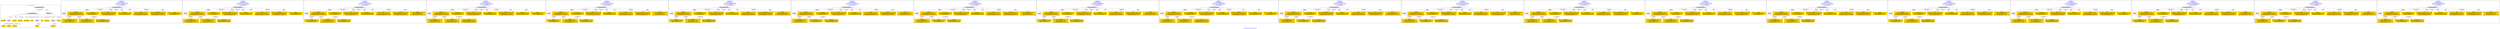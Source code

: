 digraph n0 {
fontcolor="blue"
remincross="true"
label="s25-s-oakland-museum-paintings.json"
subgraph cluster_0 {
label="1-correct model"
n2[style="filled",color="white",fillcolor="lightgray",label="CulturalHeritageObject1"];
n3[shape="plaintext",style="filled",fillcolor="gold",label="Date_made"];
n4[style="filled",color="white",fillcolor="lightgray",label="Person1"];
n5[shape="plaintext",style="filled",fillcolor="gold",label="Inscription"];
n6[shape="plaintext",style="filled",fillcolor="gold",label="Dimensions"];
n7[shape="plaintext",style="filled",fillcolor="gold",label="Subtype_of_Art"];
n8[shape="plaintext",style="filled",fillcolor="gold",label="Credit"];
n9[style="filled",color="white",fillcolor="lightgray",label="Concept1"];
n10[shape="plaintext",style="filled",fillcolor="gold",label="Title"];
n11[shape="plaintext",style="filled",fillcolor="gold",label="Accession_id"];
n12[style="filled",color="white",fillcolor="lightgray",label="Concept2"];
n13[shape="plaintext",style="filled",fillcolor="gold",label="birthDate"];
n14[shape="plaintext",style="filled",fillcolor="gold",label="deathDate"];
n15[shape="plaintext",style="filled",fillcolor="gold",label="ArtistName"];
n16[style="filled",color="white",fillcolor="lightgray",label="EuropeanaAggregation1"];
n17[style="filled",color="white",fillcolor="lightgray",label="WebResource1"];
n18[shape="plaintext",style="filled",fillcolor="gold",label="Pic_URL"];
n19[shape="plaintext",style="filled",fillcolor="gold",label="Keywords"];
n20[shape="plaintext",style="filled",fillcolor="gold",label="Type_of_Art"];
}
subgraph cluster_1 {
label="candidate 0\nlink coherence:1.0\nnode coherence:1.0\nconfidence:0.5957752669832997\nmapping score:0.6652584223277666\ncost:10.99999\n-precision:0.55-recall:0.33"
n22[style="filled",color="white",fillcolor="lightgray",label="CulturalHeritageObject1"];
n23[style="filled",color="white",fillcolor="lightgray",label="Person1"];
n24[shape="plaintext",style="filled",fillcolor="gold",label="ArtistName\n[Person,nameOfThePerson,0.887]\n[CulturalHeritageObject,provenance,0.058]\n[CulturalHeritageObject,title,0.054]\n[CulturalHeritageObject,accessionNumber,0.0]"];
n25[shape="plaintext",style="filled",fillcolor="gold",label="Subtype_of_Art\n[CulturalHeritageObject,medium,1.0]\n[Person,nameOfThePerson,0.0]\n[Concept,prefLabel,0.0]"];
n26[shape="plaintext",style="filled",fillcolor="gold",label="Credit\n[CulturalHeritageObject,provenance,0.921]\n[CulturalHeritageObject,rightsHolder,0.055]\n[CulturalHeritageObject,title,0.017]\n[Person,nameOfThePerson,0.007]"];
n27[shape="plaintext",style="filled",fillcolor="gold",label="Dimensions\n[CulturalHeritageObject,extent,0.845]\n[Person,nameOfThePerson,0.155]\n[CulturalHeritageObject,title,0.0]"];
n28[shape="plaintext",style="filled",fillcolor="gold",label="Date_made\n[CulturalHeritageObject,created,0.399]\n[Person,dateOfDeath,0.302]\n[Person,dateOfBirth,0.255]\n[CulturalHeritageObject,provenance,0.044]"];
n29[shape="plaintext",style="filled",fillcolor="gold",label="deathDate\n[Person,dateOfDeath,0.485]\n[CulturalHeritageObject,created,0.349]\n[Person,dateOfBirth,0.164]\n[CulturalHeritageObject,provenance,0.002]"];
n30[shape="plaintext",style="filled",fillcolor="gold",label="Title\n[CulturalHeritageObject,title,0.964]\n[Person,nameOfThePerson,0.018]\n[CulturalHeritageObject,provenance,0.013]\n[CulturalHeritageObject,extent,0.005]"];
n31[shape="plaintext",style="filled",fillcolor="gold",label="Inscription\n[CulturalHeritageObject,provenance,0.578]\n[CulturalHeritageObject,rightsHolder,0.247]\n[CulturalHeritageObject,title,0.105]\n[CulturalHeritageObject,created,0.069]"];
n32[shape="plaintext",style="filled",fillcolor="gold",label="Accession_id\n[CulturalHeritageObject,extent,0.612]\n[Person,nameOfThePerson,0.328]\n[CulturalHeritageObject,title,0.061]"];
n33[shape="plaintext",style="filled",fillcolor="gold",label="birthDate\n[CulturalHeritageObject,created,0.912]\n[Person,dateOfBirth,0.059]\n[Person,dateOfDeath,0.029]"];
}
subgraph cluster_2 {
label="candidate 1\nlink coherence:1.0\nnode coherence:1.0\nconfidence:0.5683533726643581\nmapping score:0.6561177908881194\ncost:10.99999\n-precision:0.45-recall:0.28"
n35[style="filled",color="white",fillcolor="lightgray",label="CulturalHeritageObject1"];
n36[style="filled",color="white",fillcolor="lightgray",label="Person1"];
n37[shape="plaintext",style="filled",fillcolor="gold",label="ArtistName\n[Person,nameOfThePerson,0.887]\n[CulturalHeritageObject,provenance,0.058]\n[CulturalHeritageObject,title,0.054]\n[CulturalHeritageObject,accessionNumber,0.0]"];
n38[shape="plaintext",style="filled",fillcolor="gold",label="Subtype_of_Art\n[CulturalHeritageObject,medium,1.0]\n[Person,nameOfThePerson,0.0]\n[Concept,prefLabel,0.0]"];
n39[shape="plaintext",style="filled",fillcolor="gold",label="Credit\n[CulturalHeritageObject,provenance,0.921]\n[CulturalHeritageObject,rightsHolder,0.055]\n[CulturalHeritageObject,title,0.017]\n[Person,nameOfThePerson,0.007]"];
n40[shape="plaintext",style="filled",fillcolor="gold",label="Dimensions\n[CulturalHeritageObject,extent,0.845]\n[Person,nameOfThePerson,0.155]\n[CulturalHeritageObject,title,0.0]"];
n41[shape="plaintext",style="filled",fillcolor="gold",label="deathDate\n[Person,dateOfDeath,0.485]\n[CulturalHeritageObject,created,0.349]\n[Person,dateOfBirth,0.164]\n[CulturalHeritageObject,provenance,0.002]"];
n42[shape="plaintext",style="filled",fillcolor="gold",label="Date_made\n[CulturalHeritageObject,created,0.399]\n[Person,dateOfDeath,0.302]\n[Person,dateOfBirth,0.255]\n[CulturalHeritageObject,provenance,0.044]"];
n43[shape="plaintext",style="filled",fillcolor="gold",label="Title\n[CulturalHeritageObject,title,0.964]\n[Person,nameOfThePerson,0.018]\n[CulturalHeritageObject,provenance,0.013]\n[CulturalHeritageObject,extent,0.005]"];
n44[shape="plaintext",style="filled",fillcolor="gold",label="Inscription\n[CulturalHeritageObject,provenance,0.578]\n[CulturalHeritageObject,rightsHolder,0.247]\n[CulturalHeritageObject,title,0.105]\n[CulturalHeritageObject,created,0.069]"];
n45[shape="plaintext",style="filled",fillcolor="gold",label="Accession_id\n[CulturalHeritageObject,extent,0.612]\n[Person,nameOfThePerson,0.328]\n[CulturalHeritageObject,title,0.061]"];
n46[shape="plaintext",style="filled",fillcolor="gold",label="birthDate\n[CulturalHeritageObject,created,0.912]\n[Person,dateOfBirth,0.059]\n[Person,dateOfDeath,0.029]"];
}
subgraph cluster_3 {
label="candidate 10\nlink coherence:1.0\nnode coherence:1.0\nconfidence:0.4841540301480505\nmapping score:0.6280513433826834\ncost:10.99999\n-precision:0.64-recall:0.39"
n48[style="filled",color="white",fillcolor="lightgray",label="CulturalHeritageObject1"];
n49[style="filled",color="white",fillcolor="lightgray",label="Person1"];
n50[shape="plaintext",style="filled",fillcolor="gold",label="ArtistName\n[Person,nameOfThePerson,0.887]\n[CulturalHeritageObject,provenance,0.058]\n[CulturalHeritageObject,title,0.054]\n[CulturalHeritageObject,accessionNumber,0.0]"];
n51[shape="plaintext",style="filled",fillcolor="gold",label="Subtype_of_Art\n[CulturalHeritageObject,medium,1.0]\n[Person,nameOfThePerson,0.0]\n[Concept,prefLabel,0.0]"];
n52[shape="plaintext",style="filled",fillcolor="gold",label="Credit\n[CulturalHeritageObject,provenance,0.921]\n[CulturalHeritageObject,rightsHolder,0.055]\n[CulturalHeritageObject,title,0.017]\n[Person,nameOfThePerson,0.007]"];
n53[shape="plaintext",style="filled",fillcolor="gold",label="Accession_id\n[CulturalHeritageObject,extent,0.612]\n[Person,nameOfThePerson,0.328]\n[CulturalHeritageObject,title,0.061]"];
n54[shape="plaintext",style="filled",fillcolor="gold",label="birthDate\n[CulturalHeritageObject,created,0.912]\n[Person,dateOfBirth,0.059]\n[Person,dateOfDeath,0.029]"];
n55[shape="plaintext",style="filled",fillcolor="gold",label="deathDate\n[Person,dateOfDeath,0.485]\n[CulturalHeritageObject,created,0.349]\n[Person,dateOfBirth,0.164]\n[CulturalHeritageObject,provenance,0.002]"];
n56[shape="plaintext",style="filled",fillcolor="gold",label="Title\n[CulturalHeritageObject,title,0.964]\n[Person,nameOfThePerson,0.018]\n[CulturalHeritageObject,provenance,0.013]\n[CulturalHeritageObject,extent,0.005]"];
n57[shape="plaintext",style="filled",fillcolor="gold",label="Inscription\n[CulturalHeritageObject,provenance,0.578]\n[CulturalHeritageObject,rightsHolder,0.247]\n[CulturalHeritageObject,title,0.105]\n[CulturalHeritageObject,created,0.069]"];
n58[shape="plaintext",style="filled",fillcolor="gold",label="Dimensions\n[CulturalHeritageObject,extent,0.845]\n[Person,nameOfThePerson,0.155]\n[CulturalHeritageObject,title,0.0]"];
n59[shape="plaintext",style="filled",fillcolor="gold",label="Date_made\n[CulturalHeritageObject,created,0.399]\n[Person,dateOfDeath,0.302]\n[Person,dateOfBirth,0.255]\n[CulturalHeritageObject,provenance,0.044]"];
}
subgraph cluster_4 {
label="candidate 11\nlink coherence:1.0\nnode coherence:1.0\nconfidence:0.4744166473789915\nmapping score:0.6248055491263305\ncost:10.99999\n-precision:0.45-recall:0.28"
n61[style="filled",color="white",fillcolor="lightgray",label="CulturalHeritageObject1"];
n62[style="filled",color="white",fillcolor="lightgray",label="Person1"];
n63[shape="plaintext",style="filled",fillcolor="gold",label="ArtistName\n[Person,nameOfThePerson,0.887]\n[CulturalHeritageObject,provenance,0.058]\n[CulturalHeritageObject,title,0.054]\n[CulturalHeritageObject,accessionNumber,0.0]"];
n64[shape="plaintext",style="filled",fillcolor="gold",label="Subtype_of_Art\n[CulturalHeritageObject,medium,1.0]\n[Person,nameOfThePerson,0.0]\n[Concept,prefLabel,0.0]"];
n65[shape="plaintext",style="filled",fillcolor="gold",label="Credit\n[CulturalHeritageObject,provenance,0.921]\n[CulturalHeritageObject,rightsHolder,0.055]\n[CulturalHeritageObject,title,0.017]\n[Person,nameOfThePerson,0.007]"];
n66[shape="plaintext",style="filled",fillcolor="gold",label="Dimensions\n[CulturalHeritageObject,extent,0.845]\n[Person,nameOfThePerson,0.155]\n[CulturalHeritageObject,title,0.0]"];
n67[shape="plaintext",style="filled",fillcolor="gold",label="Date_made\n[CulturalHeritageObject,created,0.399]\n[Person,dateOfDeath,0.302]\n[Person,dateOfBirth,0.255]\n[CulturalHeritageObject,provenance,0.044]"];
n68[shape="plaintext",style="filled",fillcolor="gold",label="deathDate\n[Person,dateOfDeath,0.485]\n[CulturalHeritageObject,created,0.349]\n[Person,dateOfBirth,0.164]\n[CulturalHeritageObject,provenance,0.002]"];
n69[shape="plaintext",style="filled",fillcolor="gold",label="Title\n[CulturalHeritageObject,title,0.964]\n[Person,nameOfThePerson,0.018]\n[CulturalHeritageObject,provenance,0.013]\n[CulturalHeritageObject,extent,0.005]"];
n70[shape="plaintext",style="filled",fillcolor="gold",label="Inscription\n[CulturalHeritageObject,provenance,0.578]\n[CulturalHeritageObject,rightsHolder,0.247]\n[CulturalHeritageObject,title,0.105]\n[CulturalHeritageObject,created,0.069]"];
n71[shape="plaintext",style="filled",fillcolor="gold",label="Accession_id\n[CulturalHeritageObject,extent,0.612]\n[Person,nameOfThePerson,0.328]\n[CulturalHeritageObject,title,0.061]"];
n72[shape="plaintext",style="filled",fillcolor="gold",label="birthDate\n[CulturalHeritageObject,created,0.912]\n[Person,dateOfBirth,0.059]\n[Person,dateOfDeath,0.029]"];
}
subgraph cluster_5 {
label="candidate 12\nlink coherence:1.0\nnode coherence:1.0\nconfidence:0.4713221911328924\nmapping score:0.6237740637109641\ncost:10.99999\n-precision:0.64-recall:0.39"
n74[style="filled",color="white",fillcolor="lightgray",label="CulturalHeritageObject1"];
n75[style="filled",color="white",fillcolor="lightgray",label="Person1"];
n76[shape="plaintext",style="filled",fillcolor="gold",label="ArtistName\n[Person,nameOfThePerson,0.887]\n[CulturalHeritageObject,provenance,0.058]\n[CulturalHeritageObject,title,0.054]\n[CulturalHeritageObject,accessionNumber,0.0]"];
n77[shape="plaintext",style="filled",fillcolor="gold",label="Subtype_of_Art\n[CulturalHeritageObject,medium,1.0]\n[Person,nameOfThePerson,0.0]\n[Concept,prefLabel,0.0]"];
n78[shape="plaintext",style="filled",fillcolor="gold",label="Inscription\n[CulturalHeritageObject,provenance,0.578]\n[CulturalHeritageObject,rightsHolder,0.247]\n[CulturalHeritageObject,title,0.105]\n[CulturalHeritageObject,created,0.069]"];
n79[shape="plaintext",style="filled",fillcolor="gold",label="Dimensions\n[CulturalHeritageObject,extent,0.845]\n[Person,nameOfThePerson,0.155]\n[CulturalHeritageObject,title,0.0]"];
n80[shape="plaintext",style="filled",fillcolor="gold",label="birthDate\n[CulturalHeritageObject,created,0.912]\n[Person,dateOfBirth,0.059]\n[Person,dateOfDeath,0.029]"];
n81[shape="plaintext",style="filled",fillcolor="gold",label="deathDate\n[Person,dateOfDeath,0.485]\n[CulturalHeritageObject,created,0.349]\n[Person,dateOfBirth,0.164]\n[CulturalHeritageObject,provenance,0.002]"];
n82[shape="plaintext",style="filled",fillcolor="gold",label="Title\n[CulturalHeritageObject,title,0.964]\n[Person,nameOfThePerson,0.018]\n[CulturalHeritageObject,provenance,0.013]\n[CulturalHeritageObject,extent,0.005]"];
n83[shape="plaintext",style="filled",fillcolor="gold",label="Credit\n[CulturalHeritageObject,provenance,0.921]\n[CulturalHeritageObject,rightsHolder,0.055]\n[CulturalHeritageObject,title,0.017]\n[Person,nameOfThePerson,0.007]"];
n84[shape="plaintext",style="filled",fillcolor="gold",label="Accession_id\n[CulturalHeritageObject,extent,0.612]\n[Person,nameOfThePerson,0.328]\n[CulturalHeritageObject,title,0.061]"];
n85[shape="plaintext",style="filled",fillcolor="gold",label="Date_made\n[CulturalHeritageObject,created,0.399]\n[Person,dateOfDeath,0.302]\n[Person,dateOfBirth,0.255]\n[CulturalHeritageObject,provenance,0.044]"];
}
subgraph cluster_6 {
label="candidate 13\nlink coherence:1.0\nnode coherence:1.0\nconfidence:0.46092541948160937\nmapping score:0.6203084731605365\ncost:10.99999\n-precision:0.45-recall:0.28"
n87[style="filled",color="white",fillcolor="lightgray",label="CulturalHeritageObject1"];
n88[style="filled",color="white",fillcolor="lightgray",label="Person1"];
n89[shape="plaintext",style="filled",fillcolor="gold",label="ArtistName\n[Person,nameOfThePerson,0.887]\n[CulturalHeritageObject,provenance,0.058]\n[CulturalHeritageObject,title,0.054]\n[CulturalHeritageObject,accessionNumber,0.0]"];
n90[shape="plaintext",style="filled",fillcolor="gold",label="Subtype_of_Art\n[CulturalHeritageObject,medium,1.0]\n[Person,nameOfThePerson,0.0]\n[Concept,prefLabel,0.0]"];
n91[shape="plaintext",style="filled",fillcolor="gold",label="Credit\n[CulturalHeritageObject,provenance,0.921]\n[CulturalHeritageObject,rightsHolder,0.055]\n[CulturalHeritageObject,title,0.017]\n[Person,nameOfThePerson,0.007]"];
n92[shape="plaintext",style="filled",fillcolor="gold",label="Accession_id\n[CulturalHeritageObject,extent,0.612]\n[Person,nameOfThePerson,0.328]\n[CulturalHeritageObject,title,0.061]"];
n93[shape="plaintext",style="filled",fillcolor="gold",label="birthDate\n[CulturalHeritageObject,created,0.912]\n[Person,dateOfBirth,0.059]\n[Person,dateOfDeath,0.029]"];
n94[shape="plaintext",style="filled",fillcolor="gold",label="Date_made\n[CulturalHeritageObject,created,0.399]\n[Person,dateOfDeath,0.302]\n[Person,dateOfBirth,0.255]\n[CulturalHeritageObject,provenance,0.044]"];
n95[shape="plaintext",style="filled",fillcolor="gold",label="Title\n[CulturalHeritageObject,title,0.964]\n[Person,nameOfThePerson,0.018]\n[CulturalHeritageObject,provenance,0.013]\n[CulturalHeritageObject,extent,0.005]"];
n96[shape="plaintext",style="filled",fillcolor="gold",label="Inscription\n[CulturalHeritageObject,provenance,0.578]\n[CulturalHeritageObject,rightsHolder,0.247]\n[CulturalHeritageObject,title,0.105]\n[CulturalHeritageObject,created,0.069]"];
n97[shape="plaintext",style="filled",fillcolor="gold",label="Dimensions\n[CulturalHeritageObject,extent,0.845]\n[Person,nameOfThePerson,0.155]\n[CulturalHeritageObject,title,0.0]"];
n98[shape="plaintext",style="filled",fillcolor="gold",label="deathDate\n[Person,dateOfDeath,0.485]\n[CulturalHeritageObject,created,0.349]\n[Person,dateOfBirth,0.164]\n[CulturalHeritageObject,provenance,0.002]"];
}
subgraph cluster_7 {
label="candidate 14\nlink coherence:1.0\nnode coherence:1.0\nconfidence:0.4532474704727192\nmapping score:0.6177491568242397\ncost:10.99999\n-precision:0.36-recall:0.22"
n100[style="filled",color="white",fillcolor="lightgray",label="CulturalHeritageObject1"];
n101[style="filled",color="white",fillcolor="lightgray",label="Person1"];
n102[shape="plaintext",style="filled",fillcolor="gold",label="ArtistName\n[Person,nameOfThePerson,0.887]\n[CulturalHeritageObject,provenance,0.058]\n[CulturalHeritageObject,title,0.054]\n[CulturalHeritageObject,accessionNumber,0.0]"];
n103[shape="plaintext",style="filled",fillcolor="gold",label="Subtype_of_Art\n[CulturalHeritageObject,medium,1.0]\n[Person,nameOfThePerson,0.0]\n[Concept,prefLabel,0.0]"];
n104[shape="plaintext",style="filled",fillcolor="gold",label="Credit\n[CulturalHeritageObject,provenance,0.921]\n[CulturalHeritageObject,rightsHolder,0.055]\n[CulturalHeritageObject,title,0.017]\n[Person,nameOfThePerson,0.007]"];
n105[shape="plaintext",style="filled",fillcolor="gold",label="Accession_id\n[CulturalHeritageObject,extent,0.612]\n[Person,nameOfThePerson,0.328]\n[CulturalHeritageObject,title,0.061]"];
n106[shape="plaintext",style="filled",fillcolor="gold",label="Date_made\n[CulturalHeritageObject,created,0.399]\n[Person,dateOfDeath,0.302]\n[Person,dateOfBirth,0.255]\n[CulturalHeritageObject,provenance,0.044]"];
n107[shape="plaintext",style="filled",fillcolor="gold",label="birthDate\n[CulturalHeritageObject,created,0.912]\n[Person,dateOfBirth,0.059]\n[Person,dateOfDeath,0.029]"];
n108[shape="plaintext",style="filled",fillcolor="gold",label="Title\n[CulturalHeritageObject,title,0.964]\n[Person,nameOfThePerson,0.018]\n[CulturalHeritageObject,provenance,0.013]\n[CulturalHeritageObject,extent,0.005]"];
n109[shape="plaintext",style="filled",fillcolor="gold",label="Inscription\n[CulturalHeritageObject,provenance,0.578]\n[CulturalHeritageObject,rightsHolder,0.247]\n[CulturalHeritageObject,title,0.105]\n[CulturalHeritageObject,created,0.069]"];
n110[shape="plaintext",style="filled",fillcolor="gold",label="Dimensions\n[CulturalHeritageObject,extent,0.845]\n[Person,nameOfThePerson,0.155]\n[CulturalHeritageObject,title,0.0]"];
n111[shape="plaintext",style="filled",fillcolor="gold",label="deathDate\n[Person,dateOfDeath,0.485]\n[CulturalHeritageObject,created,0.349]\n[Person,dateOfBirth,0.164]\n[CulturalHeritageObject,provenance,0.002]"];
}
subgraph cluster_8 {
label="candidate 15\nlink coherence:1.0\nnode coherence:1.0\nconfidence:0.4490541868202187\nmapping score:0.6163513956067396\ncost:10.99999\n-precision:0.45-recall:0.28"
n113[style="filled",color="white",fillcolor="lightgray",label="CulturalHeritageObject1"];
n114[style="filled",color="white",fillcolor="lightgray",label="Person1"];
n115[shape="plaintext",style="filled",fillcolor="gold",label="ArtistName\n[Person,nameOfThePerson,0.887]\n[CulturalHeritageObject,provenance,0.058]\n[CulturalHeritageObject,title,0.054]\n[CulturalHeritageObject,accessionNumber,0.0]"];
n116[shape="plaintext",style="filled",fillcolor="gold",label="Subtype_of_Art\n[CulturalHeritageObject,medium,1.0]\n[Person,nameOfThePerson,0.0]\n[Concept,prefLabel,0.0]"];
n117[shape="plaintext",style="filled",fillcolor="gold",label="Credit\n[CulturalHeritageObject,provenance,0.921]\n[CulturalHeritageObject,rightsHolder,0.055]\n[CulturalHeritageObject,title,0.017]\n[Person,nameOfThePerson,0.007]"];
n118[shape="plaintext",style="filled",fillcolor="gold",label="Accession_id\n[CulturalHeritageObject,extent,0.612]\n[Person,nameOfThePerson,0.328]\n[CulturalHeritageObject,title,0.061]"];
n119[shape="plaintext",style="filled",fillcolor="gold",label="deathDate\n[Person,dateOfDeath,0.485]\n[CulturalHeritageObject,created,0.349]\n[Person,dateOfBirth,0.164]\n[CulturalHeritageObject,provenance,0.002]"];
n120[shape="plaintext",style="filled",fillcolor="gold",label="birthDate\n[CulturalHeritageObject,created,0.912]\n[Person,dateOfBirth,0.059]\n[Person,dateOfDeath,0.029]"];
n121[shape="plaintext",style="filled",fillcolor="gold",label="Title\n[CulturalHeritageObject,title,0.964]\n[Person,nameOfThePerson,0.018]\n[CulturalHeritageObject,provenance,0.013]\n[CulturalHeritageObject,extent,0.005]"];
n122[shape="plaintext",style="filled",fillcolor="gold",label="Inscription\n[CulturalHeritageObject,provenance,0.578]\n[CulturalHeritageObject,rightsHolder,0.247]\n[CulturalHeritageObject,title,0.105]\n[CulturalHeritageObject,created,0.069]"];
n123[shape="plaintext",style="filled",fillcolor="gold",label="Dimensions\n[CulturalHeritageObject,extent,0.845]\n[Person,nameOfThePerson,0.155]\n[CulturalHeritageObject,title,0.0]"];
n124[shape="plaintext",style="filled",fillcolor="gold",label="Date_made\n[CulturalHeritageObject,created,0.399]\n[Person,dateOfDeath,0.302]\n[Person,dateOfBirth,0.255]\n[CulturalHeritageObject,provenance,0.044]"];
}
subgraph cluster_9 {
label="candidate 16\nlink coherence:1.0\nnode coherence:1.0\nconfidence:0.4480935804664514\nmapping score:0.6160311934888171\ncost:10.99999\n-precision:0.45-recall:0.28"
n126[style="filled",color="white",fillcolor="lightgray",label="CulturalHeritageObject1"];
n127[style="filled",color="white",fillcolor="lightgray",label="Person1"];
n128[shape="plaintext",style="filled",fillcolor="gold",label="ArtistName\n[Person,nameOfThePerson,0.887]\n[CulturalHeritageObject,provenance,0.058]\n[CulturalHeritageObject,title,0.054]\n[CulturalHeritageObject,accessionNumber,0.0]"];
n129[shape="plaintext",style="filled",fillcolor="gold",label="Subtype_of_Art\n[CulturalHeritageObject,medium,1.0]\n[Person,nameOfThePerson,0.0]\n[Concept,prefLabel,0.0]"];
n130[shape="plaintext",style="filled",fillcolor="gold",label="Inscription\n[CulturalHeritageObject,provenance,0.578]\n[CulturalHeritageObject,rightsHolder,0.247]\n[CulturalHeritageObject,title,0.105]\n[CulturalHeritageObject,created,0.069]"];
n131[shape="plaintext",style="filled",fillcolor="gold",label="Dimensions\n[CulturalHeritageObject,extent,0.845]\n[Person,nameOfThePerson,0.155]\n[CulturalHeritageObject,title,0.0]"];
n132[shape="plaintext",style="filled",fillcolor="gold",label="birthDate\n[CulturalHeritageObject,created,0.912]\n[Person,dateOfBirth,0.059]\n[Person,dateOfDeath,0.029]"];
n133[shape="plaintext",style="filled",fillcolor="gold",label="Date_made\n[CulturalHeritageObject,created,0.399]\n[Person,dateOfDeath,0.302]\n[Person,dateOfBirth,0.255]\n[CulturalHeritageObject,provenance,0.044]"];
n134[shape="plaintext",style="filled",fillcolor="gold",label="Title\n[CulturalHeritageObject,title,0.964]\n[Person,nameOfThePerson,0.018]\n[CulturalHeritageObject,provenance,0.013]\n[CulturalHeritageObject,extent,0.005]"];
n135[shape="plaintext",style="filled",fillcolor="gold",label="Credit\n[CulturalHeritageObject,provenance,0.921]\n[CulturalHeritageObject,rightsHolder,0.055]\n[CulturalHeritageObject,title,0.017]\n[Person,nameOfThePerson,0.007]"];
n136[shape="plaintext",style="filled",fillcolor="gold",label="Accession_id\n[CulturalHeritageObject,extent,0.612]\n[Person,nameOfThePerson,0.328]\n[CulturalHeritageObject,title,0.061]"];
n137[shape="plaintext",style="filled",fillcolor="gold",label="deathDate\n[Person,dateOfDeath,0.485]\n[CulturalHeritageObject,created,0.349]\n[Person,dateOfBirth,0.164]\n[CulturalHeritageObject,provenance,0.002]"];
}
subgraph cluster_10 {
label="candidate 17\nlink coherence:1.0\nnode coherence:1.0\nconfidence:0.4469947530600499\nmapping score:0.6156649176866833\ncost:10.99999\n-precision:0.36-recall:0.22"
n139[style="filled",color="white",fillcolor="lightgray",label="CulturalHeritageObject1"];
n140[style="filled",color="white",fillcolor="lightgray",label="Person1"];
n141[shape="plaintext",style="filled",fillcolor="gold",label="ArtistName\n[Person,nameOfThePerson,0.887]\n[CulturalHeritageObject,provenance,0.058]\n[CulturalHeritageObject,title,0.054]\n[CulturalHeritageObject,accessionNumber,0.0]"];
n142[shape="plaintext",style="filled",fillcolor="gold",label="Subtype_of_Art\n[CulturalHeritageObject,medium,1.0]\n[Person,nameOfThePerson,0.0]\n[Concept,prefLabel,0.0]"];
n143[shape="plaintext",style="filled",fillcolor="gold",label="Credit\n[CulturalHeritageObject,provenance,0.921]\n[CulturalHeritageObject,rightsHolder,0.055]\n[CulturalHeritageObject,title,0.017]\n[Person,nameOfThePerson,0.007]"];
n144[shape="plaintext",style="filled",fillcolor="gold",label="Dimensions\n[CulturalHeritageObject,extent,0.845]\n[Person,nameOfThePerson,0.155]\n[CulturalHeritageObject,title,0.0]"];
n145[shape="plaintext",style="filled",fillcolor="gold",label="deathDate\n[Person,dateOfDeath,0.485]\n[CulturalHeritageObject,created,0.349]\n[Person,dateOfBirth,0.164]\n[CulturalHeritageObject,provenance,0.002]"];
n146[shape="plaintext",style="filled",fillcolor="gold",label="Date_made\n[CulturalHeritageObject,created,0.399]\n[Person,dateOfDeath,0.302]\n[Person,dateOfBirth,0.255]\n[CulturalHeritageObject,provenance,0.044]"];
n147[shape="plaintext",style="filled",fillcolor="gold",label="Title\n[CulturalHeritageObject,title,0.964]\n[Person,nameOfThePerson,0.018]\n[CulturalHeritageObject,provenance,0.013]\n[CulturalHeritageObject,extent,0.005]"];
n148[shape="plaintext",style="filled",fillcolor="gold",label="Inscription\n[CulturalHeritageObject,provenance,0.578]\n[CulturalHeritageObject,rightsHolder,0.247]\n[CulturalHeritageObject,title,0.105]\n[CulturalHeritageObject,created,0.069]"];
n149[shape="plaintext",style="filled",fillcolor="gold",label="Accession_id\n[CulturalHeritageObject,extent,0.612]\n[Person,nameOfThePerson,0.328]\n[CulturalHeritageObject,title,0.061]"];
n150[shape="plaintext",style="filled",fillcolor="gold",label="birthDate\n[CulturalHeritageObject,created,0.912]\n[Person,dateOfBirth,0.059]\n[Person,dateOfDeath,0.029]"];
}
subgraph cluster_11 {
label="candidate 18\nlink coherence:1.0\nnode coherence:1.0\nconfidence:0.44041563145756113\nmapping score:0.6134718771525204\ncost:10.99999\n-precision:0.36-recall:0.22"
n152[style="filled",color="white",fillcolor="lightgray",label="CulturalHeritageObject1"];
n153[style="filled",color="white",fillcolor="lightgray",label="Person1"];
n154[shape="plaintext",style="filled",fillcolor="gold",label="ArtistName\n[Person,nameOfThePerson,0.887]\n[CulturalHeritageObject,provenance,0.058]\n[CulturalHeritageObject,title,0.054]\n[CulturalHeritageObject,accessionNumber,0.0]"];
n155[shape="plaintext",style="filled",fillcolor="gold",label="Subtype_of_Art\n[CulturalHeritageObject,medium,1.0]\n[Person,nameOfThePerson,0.0]\n[Concept,prefLabel,0.0]"];
n156[shape="plaintext",style="filled",fillcolor="gold",label="Inscription\n[CulturalHeritageObject,provenance,0.578]\n[CulturalHeritageObject,rightsHolder,0.247]\n[CulturalHeritageObject,title,0.105]\n[CulturalHeritageObject,created,0.069]"];
n157[shape="plaintext",style="filled",fillcolor="gold",label="Dimensions\n[CulturalHeritageObject,extent,0.845]\n[Person,nameOfThePerson,0.155]\n[CulturalHeritageObject,title,0.0]"];
n158[shape="plaintext",style="filled",fillcolor="gold",label="Date_made\n[CulturalHeritageObject,created,0.399]\n[Person,dateOfDeath,0.302]\n[Person,dateOfBirth,0.255]\n[CulturalHeritageObject,provenance,0.044]"];
n159[shape="plaintext",style="filled",fillcolor="gold",label="birthDate\n[CulturalHeritageObject,created,0.912]\n[Person,dateOfBirth,0.059]\n[Person,dateOfDeath,0.029]"];
n160[shape="plaintext",style="filled",fillcolor="gold",label="Title\n[CulturalHeritageObject,title,0.964]\n[Person,nameOfThePerson,0.018]\n[CulturalHeritageObject,provenance,0.013]\n[CulturalHeritageObject,extent,0.005]"];
n161[shape="plaintext",style="filled",fillcolor="gold",label="Credit\n[CulturalHeritageObject,provenance,0.921]\n[CulturalHeritageObject,rightsHolder,0.055]\n[CulturalHeritageObject,title,0.017]\n[Person,nameOfThePerson,0.007]"];
n162[shape="plaintext",style="filled",fillcolor="gold",label="Accession_id\n[CulturalHeritageObject,extent,0.612]\n[Person,nameOfThePerson,0.328]\n[CulturalHeritageObject,title,0.061]"];
n163[shape="plaintext",style="filled",fillcolor="gold",label="deathDate\n[Person,dateOfDeath,0.485]\n[CulturalHeritageObject,created,0.349]\n[Person,dateOfBirth,0.164]\n[CulturalHeritageObject,provenance,0.002]"];
}
subgraph cluster_12 {
label="candidate 19\nlink coherence:1.0\nnode coherence:1.0\nconfidence:0.43622234780506064\nmapping score:0.6120741159350201\ncost:10.99999\n-precision:0.45-recall:0.28"
n165[style="filled",color="white",fillcolor="lightgray",label="CulturalHeritageObject1"];
n166[style="filled",color="white",fillcolor="lightgray",label="Person1"];
n167[shape="plaintext",style="filled",fillcolor="gold",label="ArtistName\n[Person,nameOfThePerson,0.887]\n[CulturalHeritageObject,provenance,0.058]\n[CulturalHeritageObject,title,0.054]\n[CulturalHeritageObject,accessionNumber,0.0]"];
n168[shape="plaintext",style="filled",fillcolor="gold",label="Subtype_of_Art\n[CulturalHeritageObject,medium,1.0]\n[Person,nameOfThePerson,0.0]\n[Concept,prefLabel,0.0]"];
n169[shape="plaintext",style="filled",fillcolor="gold",label="Inscription\n[CulturalHeritageObject,provenance,0.578]\n[CulturalHeritageObject,rightsHolder,0.247]\n[CulturalHeritageObject,title,0.105]\n[CulturalHeritageObject,created,0.069]"];
n170[shape="plaintext",style="filled",fillcolor="gold",label="Dimensions\n[CulturalHeritageObject,extent,0.845]\n[Person,nameOfThePerson,0.155]\n[CulturalHeritageObject,title,0.0]"];
n171[shape="plaintext",style="filled",fillcolor="gold",label="deathDate\n[Person,dateOfDeath,0.485]\n[CulturalHeritageObject,created,0.349]\n[Person,dateOfBirth,0.164]\n[CulturalHeritageObject,provenance,0.002]"];
n172[shape="plaintext",style="filled",fillcolor="gold",label="birthDate\n[CulturalHeritageObject,created,0.912]\n[Person,dateOfBirth,0.059]\n[Person,dateOfDeath,0.029]"];
n173[shape="plaintext",style="filled",fillcolor="gold",label="Title\n[CulturalHeritageObject,title,0.964]\n[Person,nameOfThePerson,0.018]\n[CulturalHeritageObject,provenance,0.013]\n[CulturalHeritageObject,extent,0.005]"];
n174[shape="plaintext",style="filled",fillcolor="gold",label="Credit\n[CulturalHeritageObject,provenance,0.921]\n[CulturalHeritageObject,rightsHolder,0.055]\n[CulturalHeritageObject,title,0.017]\n[Person,nameOfThePerson,0.007]"];
n175[shape="plaintext",style="filled",fillcolor="gold",label="Accession_id\n[CulturalHeritageObject,extent,0.612]\n[Person,nameOfThePerson,0.328]\n[CulturalHeritageObject,title,0.061]"];
n176[shape="plaintext",style="filled",fillcolor="gold",label="Date_made\n[CulturalHeritageObject,created,0.399]\n[Person,dateOfDeath,0.302]\n[Person,dateOfBirth,0.255]\n[CulturalHeritageObject,provenance,0.044]"];
}
subgraph cluster_13 {
label="candidate 2\nlink coherence:1.0\nnode coherence:1.0\nconfidence:0.5551388523983616\nmapping score:0.6517129507994538\ncost:10.99999\n-precision:0.45-recall:0.28"
n178[style="filled",color="white",fillcolor="lightgray",label="CulturalHeritageObject1"];
n179[style="filled",color="white",fillcolor="lightgray",label="Person1"];
n180[shape="plaintext",style="filled",fillcolor="gold",label="ArtistName\n[Person,nameOfThePerson,0.887]\n[CulturalHeritageObject,provenance,0.058]\n[CulturalHeritageObject,title,0.054]\n[CulturalHeritageObject,accessionNumber,0.0]"];
n181[shape="plaintext",style="filled",fillcolor="gold",label="Subtype_of_Art\n[CulturalHeritageObject,medium,1.0]\n[Person,nameOfThePerson,0.0]\n[Concept,prefLabel,0.0]"];
n182[shape="plaintext",style="filled",fillcolor="gold",label="Credit\n[CulturalHeritageObject,provenance,0.921]\n[CulturalHeritageObject,rightsHolder,0.055]\n[CulturalHeritageObject,title,0.017]\n[Person,nameOfThePerson,0.007]"];
n183[shape="plaintext",style="filled",fillcolor="gold",label="Accession_id\n[CulturalHeritageObject,extent,0.612]\n[Person,nameOfThePerson,0.328]\n[CulturalHeritageObject,title,0.061]"];
n184[shape="plaintext",style="filled",fillcolor="gold",label="Date_made\n[CulturalHeritageObject,created,0.399]\n[Person,dateOfDeath,0.302]\n[Person,dateOfBirth,0.255]\n[CulturalHeritageObject,provenance,0.044]"];
n185[shape="plaintext",style="filled",fillcolor="gold",label="deathDate\n[Person,dateOfDeath,0.485]\n[CulturalHeritageObject,created,0.349]\n[Person,dateOfBirth,0.164]\n[CulturalHeritageObject,provenance,0.002]"];
n186[shape="plaintext",style="filled",fillcolor="gold",label="Title\n[CulturalHeritageObject,title,0.964]\n[Person,nameOfThePerson,0.018]\n[CulturalHeritageObject,provenance,0.013]\n[CulturalHeritageObject,extent,0.005]"];
n187[shape="plaintext",style="filled",fillcolor="gold",label="Inscription\n[CulturalHeritageObject,provenance,0.578]\n[CulturalHeritageObject,rightsHolder,0.247]\n[CulturalHeritageObject,title,0.105]\n[CulturalHeritageObject,created,0.069]"];
n188[shape="plaintext",style="filled",fillcolor="gold",label="Dimensions\n[CulturalHeritageObject,extent,0.845]\n[Person,nameOfThePerson,0.155]\n[CulturalHeritageObject,title,0.0]"];
n189[shape="plaintext",style="filled",fillcolor="gold",label="birthDate\n[CulturalHeritageObject,created,0.912]\n[Person,dateOfBirth,0.059]\n[Person,dateOfDeath,0.029]"];
}
subgraph cluster_14 {
label="candidate 3\nlink coherence:1.0\nnode coherence:1.0\nconfidence:0.5423070133832035\nmapping score:0.6474356711277345\ncost:10.99999\n-precision:0.45-recall:0.28"
n191[style="filled",color="white",fillcolor="lightgray",label="CulturalHeritageObject1"];
n192[style="filled",color="white",fillcolor="lightgray",label="Person1"];
n193[shape="plaintext",style="filled",fillcolor="gold",label="ArtistName\n[Person,nameOfThePerson,0.887]\n[CulturalHeritageObject,provenance,0.058]\n[CulturalHeritageObject,title,0.054]\n[CulturalHeritageObject,accessionNumber,0.0]"];
n194[shape="plaintext",style="filled",fillcolor="gold",label="Subtype_of_Art\n[CulturalHeritageObject,medium,1.0]\n[Person,nameOfThePerson,0.0]\n[Concept,prefLabel,0.0]"];
n195[shape="plaintext",style="filled",fillcolor="gold",label="Inscription\n[CulturalHeritageObject,provenance,0.578]\n[CulturalHeritageObject,rightsHolder,0.247]\n[CulturalHeritageObject,title,0.105]\n[CulturalHeritageObject,created,0.069]"];
n196[shape="plaintext",style="filled",fillcolor="gold",label="Dimensions\n[CulturalHeritageObject,extent,0.845]\n[Person,nameOfThePerson,0.155]\n[CulturalHeritageObject,title,0.0]"];
n197[shape="plaintext",style="filled",fillcolor="gold",label="Date_made\n[CulturalHeritageObject,created,0.399]\n[Person,dateOfDeath,0.302]\n[Person,dateOfBirth,0.255]\n[CulturalHeritageObject,provenance,0.044]"];
n198[shape="plaintext",style="filled",fillcolor="gold",label="deathDate\n[Person,dateOfDeath,0.485]\n[CulturalHeritageObject,created,0.349]\n[Person,dateOfBirth,0.164]\n[CulturalHeritageObject,provenance,0.002]"];
n199[shape="plaintext",style="filled",fillcolor="gold",label="Title\n[CulturalHeritageObject,title,0.964]\n[Person,nameOfThePerson,0.018]\n[CulturalHeritageObject,provenance,0.013]\n[CulturalHeritageObject,extent,0.005]"];
n200[shape="plaintext",style="filled",fillcolor="gold",label="Credit\n[CulturalHeritageObject,provenance,0.921]\n[CulturalHeritageObject,rightsHolder,0.055]\n[CulturalHeritageObject,title,0.017]\n[Person,nameOfThePerson,0.007]"];
n201[shape="plaintext",style="filled",fillcolor="gold",label="Accession_id\n[CulturalHeritageObject,extent,0.612]\n[Person,nameOfThePerson,0.328]\n[CulturalHeritageObject,title,0.061]"];
n202[shape="plaintext",style="filled",fillcolor="gold",label="birthDate\n[CulturalHeritageObject,created,0.912]\n[Person,dateOfBirth,0.059]\n[Person,dateOfDeath,0.029]"];
}
subgraph cluster_15 {
label="candidate 4\nlink coherence:1.0\nnode coherence:1.0\nconfidence:0.52771695807942\nmapping score:0.6425723193598066\ncost:10.99999\n-precision:0.36-recall:0.22"
n204[style="filled",color="white",fillcolor="lightgray",label="CulturalHeritageObject1"];
n205[style="filled",color="white",fillcolor="lightgray",label="Person1"];
n206[shape="plaintext",style="filled",fillcolor="gold",label="ArtistName\n[Person,nameOfThePerson,0.887]\n[CulturalHeritageObject,provenance,0.058]\n[CulturalHeritageObject,title,0.054]\n[CulturalHeritageObject,accessionNumber,0.0]"];
n207[shape="plaintext",style="filled",fillcolor="gold",label="Subtype_of_Art\n[CulturalHeritageObject,medium,1.0]\n[Person,nameOfThePerson,0.0]\n[Concept,prefLabel,0.0]"];
n208[shape="plaintext",style="filled",fillcolor="gold",label="Credit\n[CulturalHeritageObject,provenance,0.921]\n[CulturalHeritageObject,rightsHolder,0.055]\n[CulturalHeritageObject,title,0.017]\n[Person,nameOfThePerson,0.007]"];
n209[shape="plaintext",style="filled",fillcolor="gold",label="Accession_id\n[CulturalHeritageObject,extent,0.612]\n[Person,nameOfThePerson,0.328]\n[CulturalHeritageObject,title,0.061]"];
n210[shape="plaintext",style="filled",fillcolor="gold",label="deathDate\n[Person,dateOfDeath,0.485]\n[CulturalHeritageObject,created,0.349]\n[Person,dateOfBirth,0.164]\n[CulturalHeritageObject,provenance,0.002]"];
n211[shape="plaintext",style="filled",fillcolor="gold",label="Date_made\n[CulturalHeritageObject,created,0.399]\n[Person,dateOfDeath,0.302]\n[Person,dateOfBirth,0.255]\n[CulturalHeritageObject,provenance,0.044]"];
n212[shape="plaintext",style="filled",fillcolor="gold",label="Title\n[CulturalHeritageObject,title,0.964]\n[Person,nameOfThePerson,0.018]\n[CulturalHeritageObject,provenance,0.013]\n[CulturalHeritageObject,extent,0.005]"];
n213[shape="plaintext",style="filled",fillcolor="gold",label="Inscription\n[CulturalHeritageObject,provenance,0.578]\n[CulturalHeritageObject,rightsHolder,0.247]\n[CulturalHeritageObject,title,0.105]\n[CulturalHeritageObject,created,0.069]"];
n214[shape="plaintext",style="filled",fillcolor="gold",label="Dimensions\n[CulturalHeritageObject,extent,0.845]\n[Person,nameOfThePerson,0.155]\n[CulturalHeritageObject,title,0.0]"];
n215[shape="plaintext",style="filled",fillcolor="gold",label="birthDate\n[CulturalHeritageObject,created,0.912]\n[Person,dateOfBirth,0.059]\n[Person,dateOfDeath,0.029]"];
}
subgraph cluster_16 {
label="candidate 5\nlink coherence:1.0\nnode coherence:1.0\nconfidence:0.5247904447329886\nmapping score:0.6415968149109962\ncost:10.99999\n-precision:0.73-recall:0.44"
n217[style="filled",color="white",fillcolor="lightgray",label="CulturalHeritageObject1"];
n218[style="filled",color="white",fillcolor="lightgray",label="Person1"];
n219[shape="plaintext",style="filled",fillcolor="gold",label="ArtistName\n[Person,nameOfThePerson,0.887]\n[CulturalHeritageObject,provenance,0.058]\n[CulturalHeritageObject,title,0.054]\n[CulturalHeritageObject,accessionNumber,0.0]"];
n220[shape="plaintext",style="filled",fillcolor="gold",label="Subtype_of_Art\n[CulturalHeritageObject,medium,1.0]\n[Person,nameOfThePerson,0.0]\n[Concept,prefLabel,0.0]"];
n221[shape="plaintext",style="filled",fillcolor="gold",label="Credit\n[CulturalHeritageObject,provenance,0.921]\n[CulturalHeritageObject,rightsHolder,0.055]\n[CulturalHeritageObject,title,0.017]\n[Person,nameOfThePerson,0.007]"];
n222[shape="plaintext",style="filled",fillcolor="gold",label="Dimensions\n[CulturalHeritageObject,extent,0.845]\n[Person,nameOfThePerson,0.155]\n[CulturalHeritageObject,title,0.0]"];
n223[shape="plaintext",style="filled",fillcolor="gold",label="birthDate\n[CulturalHeritageObject,created,0.912]\n[Person,dateOfBirth,0.059]\n[Person,dateOfDeath,0.029]"];
n224[shape="plaintext",style="filled",fillcolor="gold",label="deathDate\n[Person,dateOfDeath,0.485]\n[CulturalHeritageObject,created,0.349]\n[Person,dateOfBirth,0.164]\n[CulturalHeritageObject,provenance,0.002]"];
n225[shape="plaintext",style="filled",fillcolor="gold",label="Title\n[CulturalHeritageObject,title,0.964]\n[Person,nameOfThePerson,0.018]\n[CulturalHeritageObject,provenance,0.013]\n[CulturalHeritageObject,extent,0.005]"];
n226[shape="plaintext",style="filled",fillcolor="gold",label="Inscription\n[CulturalHeritageObject,provenance,0.578]\n[CulturalHeritageObject,rightsHolder,0.247]\n[CulturalHeritageObject,title,0.105]\n[CulturalHeritageObject,created,0.069]"];
n227[shape="plaintext",style="filled",fillcolor="gold",label="Accession_id\n[CulturalHeritageObject,extent,0.612]\n[Person,nameOfThePerson,0.328]\n[CulturalHeritageObject,title,0.061]"];
n228[shape="plaintext",style="filled",fillcolor="gold",label="Date_made\n[CulturalHeritageObject,created,0.399]\n[Person,dateOfDeath,0.302]\n[Person,dateOfBirth,0.255]\n[CulturalHeritageObject,provenance,0.044]"];
}
subgraph cluster_17 {
label="candidate 6\nlink coherence:1.0\nnode coherence:1.0\nconfidence:0.514885119064262\nmapping score:0.6382950396880873\ncost:10.99999\n-precision:0.36-recall:0.22"
n230[style="filled",color="white",fillcolor="lightgray",label="CulturalHeritageObject1"];
n231[style="filled",color="white",fillcolor="lightgray",label="Person1"];
n232[shape="plaintext",style="filled",fillcolor="gold",label="ArtistName\n[Person,nameOfThePerson,0.887]\n[CulturalHeritageObject,provenance,0.058]\n[CulturalHeritageObject,title,0.054]\n[CulturalHeritageObject,accessionNumber,0.0]"];
n233[shape="plaintext",style="filled",fillcolor="gold",label="Subtype_of_Art\n[CulturalHeritageObject,medium,1.0]\n[Person,nameOfThePerson,0.0]\n[Concept,prefLabel,0.0]"];
n234[shape="plaintext",style="filled",fillcolor="gold",label="Inscription\n[CulturalHeritageObject,provenance,0.578]\n[CulturalHeritageObject,rightsHolder,0.247]\n[CulturalHeritageObject,title,0.105]\n[CulturalHeritageObject,created,0.069]"];
n235[shape="plaintext",style="filled",fillcolor="gold",label="Dimensions\n[CulturalHeritageObject,extent,0.845]\n[Person,nameOfThePerson,0.155]\n[CulturalHeritageObject,title,0.0]"];
n236[shape="plaintext",style="filled",fillcolor="gold",label="deathDate\n[Person,dateOfDeath,0.485]\n[CulturalHeritageObject,created,0.349]\n[Person,dateOfBirth,0.164]\n[CulturalHeritageObject,provenance,0.002]"];
n237[shape="plaintext",style="filled",fillcolor="gold",label="Date_made\n[CulturalHeritageObject,created,0.399]\n[Person,dateOfDeath,0.302]\n[Person,dateOfBirth,0.255]\n[CulturalHeritageObject,provenance,0.044]"];
n238[shape="plaintext",style="filled",fillcolor="gold",label="Title\n[CulturalHeritageObject,title,0.964]\n[Person,nameOfThePerson,0.018]\n[CulturalHeritageObject,provenance,0.013]\n[CulturalHeritageObject,extent,0.005]"];
n239[shape="plaintext",style="filled",fillcolor="gold",label="Credit\n[CulturalHeritageObject,provenance,0.921]\n[CulturalHeritageObject,rightsHolder,0.055]\n[CulturalHeritageObject,title,0.017]\n[Person,nameOfThePerson,0.007]"];
n240[shape="plaintext",style="filled",fillcolor="gold",label="Accession_id\n[CulturalHeritageObject,extent,0.612]\n[Person,nameOfThePerson,0.328]\n[CulturalHeritageObject,title,0.061]"];
n241[shape="plaintext",style="filled",fillcolor="gold",label="birthDate\n[CulturalHeritageObject,created,0.912]\n[Person,dateOfBirth,0.059]\n[Person,dateOfDeath,0.029]"];
}
subgraph cluster_18 {
label="candidate 7\nlink coherence:1.0\nnode coherence:1.0\nconfidence:0.5015618340665475\nmapping score:0.6338539446888491\ncost:10.99999\n-precision:0.55-recall:0.33"
n243[style="filled",color="white",fillcolor="lightgray",label="CulturalHeritageObject1"];
n244[style="filled",color="white",fillcolor="lightgray",label="Person1"];
n245[shape="plaintext",style="filled",fillcolor="gold",label="ArtistName\n[Person,nameOfThePerson,0.887]\n[CulturalHeritageObject,provenance,0.058]\n[CulturalHeritageObject,title,0.054]\n[CulturalHeritageObject,accessionNumber,0.0]"];
n246[shape="plaintext",style="filled",fillcolor="gold",label="Subtype_of_Art\n[CulturalHeritageObject,medium,1.0]\n[Person,nameOfThePerson,0.0]\n[Concept,prefLabel,0.0]"];
n247[shape="plaintext",style="filled",fillcolor="gold",label="Credit\n[CulturalHeritageObject,provenance,0.921]\n[CulturalHeritageObject,rightsHolder,0.055]\n[CulturalHeritageObject,title,0.017]\n[Person,nameOfThePerson,0.007]"];
n248[shape="plaintext",style="filled",fillcolor="gold",label="Dimensions\n[CulturalHeritageObject,extent,0.845]\n[Person,nameOfThePerson,0.155]\n[CulturalHeritageObject,title,0.0]"];
n249[shape="plaintext",style="filled",fillcolor="gold",label="birthDate\n[CulturalHeritageObject,created,0.912]\n[Person,dateOfBirth,0.059]\n[Person,dateOfDeath,0.029]"];
n250[shape="plaintext",style="filled",fillcolor="gold",label="Date_made\n[CulturalHeritageObject,created,0.399]\n[Person,dateOfDeath,0.302]\n[Person,dateOfBirth,0.255]\n[CulturalHeritageObject,provenance,0.044]"];
n251[shape="plaintext",style="filled",fillcolor="gold",label="Title\n[CulturalHeritageObject,title,0.964]\n[Person,nameOfThePerson,0.018]\n[CulturalHeritageObject,provenance,0.013]\n[CulturalHeritageObject,extent,0.005]"];
n252[shape="plaintext",style="filled",fillcolor="gold",label="Inscription\n[CulturalHeritageObject,provenance,0.578]\n[CulturalHeritageObject,rightsHolder,0.247]\n[CulturalHeritageObject,title,0.105]\n[CulturalHeritageObject,created,0.069]"];
n253[shape="plaintext",style="filled",fillcolor="gold",label="Accession_id\n[CulturalHeritageObject,extent,0.612]\n[Person,nameOfThePerson,0.328]\n[CulturalHeritageObject,title,0.061]"];
n254[shape="plaintext",style="filled",fillcolor="gold",label="deathDate\n[Person,dateOfDeath,0.485]\n[CulturalHeritageObject,created,0.349]\n[Person,dateOfBirth,0.164]\n[CulturalHeritageObject,provenance,0.002]"];
}
subgraph cluster_19 {
label="candidate 8\nlink coherence:1.0\nnode coherence:1.0\nconfidence:0.49388388505765735\nmapping score:0.6312946283525523\ncost:10.99999\n-precision:0.45-recall:0.28"
n256[style="filled",color="white",fillcolor="lightgray",label="CulturalHeritageObject1"];
n257[style="filled",color="white",fillcolor="lightgray",label="Person1"];
n258[shape="plaintext",style="filled",fillcolor="gold",label="ArtistName\n[Person,nameOfThePerson,0.887]\n[CulturalHeritageObject,provenance,0.058]\n[CulturalHeritageObject,title,0.054]\n[CulturalHeritageObject,accessionNumber,0.0]"];
n259[shape="plaintext",style="filled",fillcolor="gold",label="Subtype_of_Art\n[CulturalHeritageObject,medium,1.0]\n[Person,nameOfThePerson,0.0]\n[Concept,prefLabel,0.0]"];
n260[shape="plaintext",style="filled",fillcolor="gold",label="Credit\n[CulturalHeritageObject,provenance,0.921]\n[CulturalHeritageObject,rightsHolder,0.055]\n[CulturalHeritageObject,title,0.017]\n[Person,nameOfThePerson,0.007]"];
n261[shape="plaintext",style="filled",fillcolor="gold",label="Dimensions\n[CulturalHeritageObject,extent,0.845]\n[Person,nameOfThePerson,0.155]\n[CulturalHeritageObject,title,0.0]"];
n262[shape="plaintext",style="filled",fillcolor="gold",label="Date_made\n[CulturalHeritageObject,created,0.399]\n[Person,dateOfDeath,0.302]\n[Person,dateOfBirth,0.255]\n[CulturalHeritageObject,provenance,0.044]"];
n263[shape="plaintext",style="filled",fillcolor="gold",label="birthDate\n[CulturalHeritageObject,created,0.912]\n[Person,dateOfBirth,0.059]\n[Person,dateOfDeath,0.029]"];
n264[shape="plaintext",style="filled",fillcolor="gold",label="Title\n[CulturalHeritageObject,title,0.964]\n[Person,nameOfThePerson,0.018]\n[CulturalHeritageObject,provenance,0.013]\n[CulturalHeritageObject,extent,0.005]"];
n265[shape="plaintext",style="filled",fillcolor="gold",label="Inscription\n[CulturalHeritageObject,provenance,0.578]\n[CulturalHeritageObject,rightsHolder,0.247]\n[CulturalHeritageObject,title,0.105]\n[CulturalHeritageObject,created,0.069]"];
n266[shape="plaintext",style="filled",fillcolor="gold",label="Accession_id\n[CulturalHeritageObject,extent,0.612]\n[Person,nameOfThePerson,0.328]\n[CulturalHeritageObject,title,0.061]"];
n267[shape="plaintext",style="filled",fillcolor="gold",label="deathDate\n[Person,dateOfDeath,0.485]\n[CulturalHeritageObject,created,0.349]\n[Person,dateOfBirth,0.164]\n[CulturalHeritageObject,provenance,0.002]"];
}
subgraph cluster_20 {
label="candidate 9\nlink coherence:1.0\nnode coherence:1.0\nconfidence:0.48969060140515686\nmapping score:0.6298968671350522\ncost:10.99999\n-precision:0.55-recall:0.33"
n269[style="filled",color="white",fillcolor="lightgray",label="CulturalHeritageObject1"];
n270[style="filled",color="white",fillcolor="lightgray",label="Person1"];
n271[shape="plaintext",style="filled",fillcolor="gold",label="ArtistName\n[Person,nameOfThePerson,0.887]\n[CulturalHeritageObject,provenance,0.058]\n[CulturalHeritageObject,title,0.054]\n[CulturalHeritageObject,accessionNumber,0.0]"];
n272[shape="plaintext",style="filled",fillcolor="gold",label="Subtype_of_Art\n[CulturalHeritageObject,medium,1.0]\n[Person,nameOfThePerson,0.0]\n[Concept,prefLabel,0.0]"];
n273[shape="plaintext",style="filled",fillcolor="gold",label="Credit\n[CulturalHeritageObject,provenance,0.921]\n[CulturalHeritageObject,rightsHolder,0.055]\n[CulturalHeritageObject,title,0.017]\n[Person,nameOfThePerson,0.007]"];
n274[shape="plaintext",style="filled",fillcolor="gold",label="Dimensions\n[CulturalHeritageObject,extent,0.845]\n[Person,nameOfThePerson,0.155]\n[CulturalHeritageObject,title,0.0]"];
n275[shape="plaintext",style="filled",fillcolor="gold",label="deathDate\n[Person,dateOfDeath,0.485]\n[CulturalHeritageObject,created,0.349]\n[Person,dateOfBirth,0.164]\n[CulturalHeritageObject,provenance,0.002]"];
n276[shape="plaintext",style="filled",fillcolor="gold",label="birthDate\n[CulturalHeritageObject,created,0.912]\n[Person,dateOfBirth,0.059]\n[Person,dateOfDeath,0.029]"];
n277[shape="plaintext",style="filled",fillcolor="gold",label="Title\n[CulturalHeritageObject,title,0.964]\n[Person,nameOfThePerson,0.018]\n[CulturalHeritageObject,provenance,0.013]\n[CulturalHeritageObject,extent,0.005]"];
n278[shape="plaintext",style="filled",fillcolor="gold",label="Inscription\n[CulturalHeritageObject,provenance,0.578]\n[CulturalHeritageObject,rightsHolder,0.247]\n[CulturalHeritageObject,title,0.105]\n[CulturalHeritageObject,created,0.069]"];
n279[shape="plaintext",style="filled",fillcolor="gold",label="Accession_id\n[CulturalHeritageObject,extent,0.612]\n[Person,nameOfThePerson,0.328]\n[CulturalHeritageObject,title,0.061]"];
n280[shape="plaintext",style="filled",fillcolor="gold",label="Date_made\n[CulturalHeritageObject,created,0.399]\n[Person,dateOfDeath,0.302]\n[Person,dateOfBirth,0.255]\n[CulturalHeritageObject,provenance,0.044]"];
}
n2 -> n3[color="brown",fontcolor="black",label="created"]
n2 -> n4[color="brown",fontcolor="black",label="creator"]
n2 -> n5[color="brown",fontcolor="black",label="description"]
n2 -> n6[color="brown",fontcolor="black",label="extent"]
n2 -> n7[color="brown",fontcolor="black",label="medium"]
n2 -> n8[color="brown",fontcolor="black",label="provenance"]
n2 -> n9[color="brown",fontcolor="black",label="subject"]
n2 -> n10[color="brown",fontcolor="black",label="title"]
n2 -> n11[color="brown",fontcolor="black",label="accessionNumber"]
n2 -> n12[color="brown",fontcolor="black",label="hasType"]
n4 -> n13[color="brown",fontcolor="black",label="dateOfBirth"]
n4 -> n14[color="brown",fontcolor="black",label="dateOfDeath"]
n4 -> n15[color="brown",fontcolor="black",label="nameOfThePerson"]
n16 -> n2[color="brown",fontcolor="black",label="aggregatedCHO"]
n16 -> n17[color="brown",fontcolor="black",label="hasView"]
n17 -> n18[color="brown",fontcolor="black",label="classLink"]
n9 -> n19[color="brown",fontcolor="black",label="prefLabel"]
n12 -> n20[color="brown",fontcolor="black",label="prefLabel"]
n22 -> n23[color="brown",fontcolor="black",label="creator\nw=0.99999"]
n22 -> n24[color="brown",fontcolor="black",label="accessionNumber\nw=1.0"]
n22 -> n25[color="brown",fontcolor="black",label="medium\nw=1.0"]
n22 -> n26[color="brown",fontcolor="black",label="provenance\nw=1.0"]
n22 -> n27[color="brown",fontcolor="black",label="extent\nw=1.0"]
n23 -> n28[color="brown",fontcolor="black",label="dateOfBirth\nw=1.0"]
n23 -> n29[color="brown",fontcolor="black",label="dateOfDeath\nw=1.0"]
n22 -> n30[color="brown",fontcolor="black",label="title\nw=1.0"]
n22 -> n31[color="brown",fontcolor="black",label="rightsHolder\nw=1.0"]
n23 -> n32[color="brown",fontcolor="black",label="nameOfThePerson\nw=1.0"]
n22 -> n33[color="brown",fontcolor="black",label="created\nw=1.0"]
n35 -> n36[color="brown",fontcolor="black",label="creator\nw=0.99999"]
n35 -> n37[color="brown",fontcolor="black",label="accessionNumber\nw=1.0"]
n35 -> n38[color="brown",fontcolor="black",label="medium\nw=1.0"]
n35 -> n39[color="brown",fontcolor="black",label="provenance\nw=1.0"]
n35 -> n40[color="brown",fontcolor="black",label="extent\nw=1.0"]
n36 -> n41[color="brown",fontcolor="black",label="dateOfBirth\nw=1.0"]
n36 -> n42[color="brown",fontcolor="black",label="dateOfDeath\nw=1.0"]
n35 -> n43[color="brown",fontcolor="black",label="title\nw=1.0"]
n35 -> n44[color="brown",fontcolor="black",label="rightsHolder\nw=1.0"]
n36 -> n45[color="brown",fontcolor="black",label="nameOfThePerson\nw=1.0"]
n35 -> n46[color="brown",fontcolor="black",label="created\nw=1.0"]
n48 -> n49[color="brown",fontcolor="black",label="creator\nw=0.99999"]
n48 -> n50[color="brown",fontcolor="black",label="accessionNumber\nw=1.0"]
n48 -> n51[color="brown",fontcolor="black",label="medium\nw=1.0"]
n48 -> n52[color="brown",fontcolor="black",label="provenance\nw=1.0"]
n48 -> n53[color="brown",fontcolor="black",label="extent\nw=1.0"]
n49 -> n54[color="brown",fontcolor="black",label="dateOfBirth\nw=1.0"]
n49 -> n55[color="brown",fontcolor="black",label="dateOfDeath\nw=1.0"]
n48 -> n56[color="brown",fontcolor="black",label="title\nw=1.0"]
n48 -> n57[color="brown",fontcolor="black",label="rightsHolder\nw=1.0"]
n49 -> n58[color="brown",fontcolor="black",label="nameOfThePerson\nw=1.0"]
n48 -> n59[color="brown",fontcolor="black",label="created\nw=1.0"]
n61 -> n62[color="brown",fontcolor="black",label="creator\nw=0.99999"]
n61 -> n63[color="brown",fontcolor="black",label="accessionNumber\nw=1.0"]
n61 -> n64[color="brown",fontcolor="black",label="medium\nw=1.0"]
n61 -> n65[color="brown",fontcolor="black",label="provenance\nw=1.0"]
n61 -> n66[color="brown",fontcolor="black",label="extent\nw=1.0"]
n62 -> n67[color="brown",fontcolor="black",label="dateOfBirth\nw=1.0"]
n62 -> n68[color="brown",fontcolor="black",label="dateOfDeath\nw=1.0"]
n62 -> n69[color="brown",fontcolor="black",label="nameOfThePerson\nw=1.0"]
n61 -> n70[color="brown",fontcolor="black",label="rightsHolder\nw=1.0"]
n61 -> n71[color="brown",fontcolor="black",label="title\nw=1.0"]
n61 -> n72[color="brown",fontcolor="black",label="created\nw=1.0"]
n74 -> n75[color="brown",fontcolor="black",label="creator\nw=0.99999"]
n74 -> n76[color="brown",fontcolor="black",label="accessionNumber\nw=1.0"]
n74 -> n77[color="brown",fontcolor="black",label="medium\nw=1.0"]
n74 -> n78[color="brown",fontcolor="black",label="provenance\nw=1.0"]
n74 -> n79[color="brown",fontcolor="black",label="extent\nw=1.0"]
n75 -> n80[color="brown",fontcolor="black",label="dateOfBirth\nw=1.0"]
n75 -> n81[color="brown",fontcolor="black",label="dateOfDeath\nw=1.0"]
n74 -> n82[color="brown",fontcolor="black",label="title\nw=1.0"]
n74 -> n83[color="brown",fontcolor="black",label="rightsHolder\nw=1.0"]
n75 -> n84[color="brown",fontcolor="black",label="nameOfThePerson\nw=1.0"]
n74 -> n85[color="brown",fontcolor="black",label="created\nw=1.0"]
n87 -> n88[color="brown",fontcolor="black",label="creator\nw=0.99999"]
n87 -> n89[color="brown",fontcolor="black",label="accessionNumber\nw=1.0"]
n87 -> n90[color="brown",fontcolor="black",label="medium\nw=1.0"]
n87 -> n91[color="brown",fontcolor="black",label="provenance\nw=1.0"]
n87 -> n92[color="brown",fontcolor="black",label="extent\nw=1.0"]
n88 -> n93[color="brown",fontcolor="black",label="dateOfBirth\nw=1.0"]
n88 -> n94[color="brown",fontcolor="black",label="dateOfDeath\nw=1.0"]
n87 -> n95[color="brown",fontcolor="black",label="title\nw=1.0"]
n87 -> n96[color="brown",fontcolor="black",label="rightsHolder\nw=1.0"]
n88 -> n97[color="brown",fontcolor="black",label="nameOfThePerson\nw=1.0"]
n87 -> n98[color="brown",fontcolor="black",label="created\nw=1.0"]
n100 -> n101[color="brown",fontcolor="black",label="creator\nw=0.99999"]
n100 -> n102[color="brown",fontcolor="black",label="accessionNumber\nw=1.0"]
n100 -> n103[color="brown",fontcolor="black",label="medium\nw=1.0"]
n100 -> n104[color="brown",fontcolor="black",label="provenance\nw=1.0"]
n100 -> n105[color="brown",fontcolor="black",label="extent\nw=1.0"]
n101 -> n106[color="brown",fontcolor="black",label="dateOfBirth\nw=1.0"]
n101 -> n107[color="brown",fontcolor="black",label="dateOfDeath\nw=1.0"]
n100 -> n108[color="brown",fontcolor="black",label="title\nw=1.0"]
n100 -> n109[color="brown",fontcolor="black",label="rightsHolder\nw=1.0"]
n101 -> n110[color="brown",fontcolor="black",label="nameOfThePerson\nw=1.0"]
n100 -> n111[color="brown",fontcolor="black",label="created\nw=1.0"]
n113 -> n114[color="brown",fontcolor="black",label="creator\nw=0.99999"]
n113 -> n115[color="brown",fontcolor="black",label="accessionNumber\nw=1.0"]
n113 -> n116[color="brown",fontcolor="black",label="medium\nw=1.0"]
n113 -> n117[color="brown",fontcolor="black",label="provenance\nw=1.0"]
n113 -> n118[color="brown",fontcolor="black",label="extent\nw=1.0"]
n114 -> n119[color="brown",fontcolor="black",label="dateOfBirth\nw=1.0"]
n114 -> n120[color="brown",fontcolor="black",label="dateOfDeath\nw=1.0"]
n113 -> n121[color="brown",fontcolor="black",label="title\nw=1.0"]
n113 -> n122[color="brown",fontcolor="black",label="rightsHolder\nw=1.0"]
n114 -> n123[color="brown",fontcolor="black",label="nameOfThePerson\nw=1.0"]
n113 -> n124[color="brown",fontcolor="black",label="created\nw=1.0"]
n126 -> n127[color="brown",fontcolor="black",label="creator\nw=0.99999"]
n126 -> n128[color="brown",fontcolor="black",label="accessionNumber\nw=1.0"]
n126 -> n129[color="brown",fontcolor="black",label="medium\nw=1.0"]
n126 -> n130[color="brown",fontcolor="black",label="provenance\nw=1.0"]
n126 -> n131[color="brown",fontcolor="black",label="extent\nw=1.0"]
n127 -> n132[color="brown",fontcolor="black",label="dateOfBirth\nw=1.0"]
n127 -> n133[color="brown",fontcolor="black",label="dateOfDeath\nw=1.0"]
n126 -> n134[color="brown",fontcolor="black",label="title\nw=1.0"]
n126 -> n135[color="brown",fontcolor="black",label="rightsHolder\nw=1.0"]
n127 -> n136[color="brown",fontcolor="black",label="nameOfThePerson\nw=1.0"]
n126 -> n137[color="brown",fontcolor="black",label="created\nw=1.0"]
n139 -> n140[color="brown",fontcolor="black",label="creator\nw=0.99999"]
n139 -> n141[color="brown",fontcolor="black",label="accessionNumber\nw=1.0"]
n139 -> n142[color="brown",fontcolor="black",label="medium\nw=1.0"]
n139 -> n143[color="brown",fontcolor="black",label="provenance\nw=1.0"]
n139 -> n144[color="brown",fontcolor="black",label="extent\nw=1.0"]
n140 -> n145[color="brown",fontcolor="black",label="dateOfBirth\nw=1.0"]
n140 -> n146[color="brown",fontcolor="black",label="dateOfDeath\nw=1.0"]
n140 -> n147[color="brown",fontcolor="black",label="nameOfThePerson\nw=1.0"]
n139 -> n148[color="brown",fontcolor="black",label="rightsHolder\nw=1.0"]
n139 -> n149[color="brown",fontcolor="black",label="title\nw=1.0"]
n139 -> n150[color="brown",fontcolor="black",label="created\nw=1.0"]
n152 -> n153[color="brown",fontcolor="black",label="creator\nw=0.99999"]
n152 -> n154[color="brown",fontcolor="black",label="accessionNumber\nw=1.0"]
n152 -> n155[color="brown",fontcolor="black",label="medium\nw=1.0"]
n152 -> n156[color="brown",fontcolor="black",label="provenance\nw=1.0"]
n152 -> n157[color="brown",fontcolor="black",label="extent\nw=1.0"]
n153 -> n158[color="brown",fontcolor="black",label="dateOfBirth\nw=1.0"]
n153 -> n159[color="brown",fontcolor="black",label="dateOfDeath\nw=1.0"]
n152 -> n160[color="brown",fontcolor="black",label="title\nw=1.0"]
n152 -> n161[color="brown",fontcolor="black",label="rightsHolder\nw=1.0"]
n153 -> n162[color="brown",fontcolor="black",label="nameOfThePerson\nw=1.0"]
n152 -> n163[color="brown",fontcolor="black",label="created\nw=1.0"]
n165 -> n166[color="brown",fontcolor="black",label="creator\nw=0.99999"]
n165 -> n167[color="brown",fontcolor="black",label="accessionNumber\nw=1.0"]
n165 -> n168[color="brown",fontcolor="black",label="medium\nw=1.0"]
n165 -> n169[color="brown",fontcolor="black",label="provenance\nw=1.0"]
n165 -> n170[color="brown",fontcolor="black",label="extent\nw=1.0"]
n166 -> n171[color="brown",fontcolor="black",label="dateOfBirth\nw=1.0"]
n166 -> n172[color="brown",fontcolor="black",label="dateOfDeath\nw=1.0"]
n165 -> n173[color="brown",fontcolor="black",label="title\nw=1.0"]
n165 -> n174[color="brown",fontcolor="black",label="rightsHolder\nw=1.0"]
n166 -> n175[color="brown",fontcolor="black",label="nameOfThePerson\nw=1.0"]
n165 -> n176[color="brown",fontcolor="black",label="created\nw=1.0"]
n178 -> n179[color="brown",fontcolor="black",label="creator\nw=0.99999"]
n178 -> n180[color="brown",fontcolor="black",label="accessionNumber\nw=1.0"]
n178 -> n181[color="brown",fontcolor="black",label="medium\nw=1.0"]
n178 -> n182[color="brown",fontcolor="black",label="provenance\nw=1.0"]
n178 -> n183[color="brown",fontcolor="black",label="extent\nw=1.0"]
n179 -> n184[color="brown",fontcolor="black",label="dateOfBirth\nw=1.0"]
n179 -> n185[color="brown",fontcolor="black",label="dateOfDeath\nw=1.0"]
n178 -> n186[color="brown",fontcolor="black",label="title\nw=1.0"]
n178 -> n187[color="brown",fontcolor="black",label="rightsHolder\nw=1.0"]
n179 -> n188[color="brown",fontcolor="black",label="nameOfThePerson\nw=1.0"]
n178 -> n189[color="brown",fontcolor="black",label="created\nw=1.0"]
n191 -> n192[color="brown",fontcolor="black",label="creator\nw=0.99999"]
n191 -> n193[color="brown",fontcolor="black",label="accessionNumber\nw=1.0"]
n191 -> n194[color="brown",fontcolor="black",label="medium\nw=1.0"]
n191 -> n195[color="brown",fontcolor="black",label="provenance\nw=1.0"]
n191 -> n196[color="brown",fontcolor="black",label="extent\nw=1.0"]
n192 -> n197[color="brown",fontcolor="black",label="dateOfBirth\nw=1.0"]
n192 -> n198[color="brown",fontcolor="black",label="dateOfDeath\nw=1.0"]
n191 -> n199[color="brown",fontcolor="black",label="title\nw=1.0"]
n191 -> n200[color="brown",fontcolor="black",label="rightsHolder\nw=1.0"]
n192 -> n201[color="brown",fontcolor="black",label="nameOfThePerson\nw=1.0"]
n191 -> n202[color="brown",fontcolor="black",label="created\nw=1.0"]
n204 -> n205[color="brown",fontcolor="black",label="creator\nw=0.99999"]
n204 -> n206[color="brown",fontcolor="black",label="accessionNumber\nw=1.0"]
n204 -> n207[color="brown",fontcolor="black",label="medium\nw=1.0"]
n204 -> n208[color="brown",fontcolor="black",label="provenance\nw=1.0"]
n204 -> n209[color="brown",fontcolor="black",label="extent\nw=1.0"]
n205 -> n210[color="brown",fontcolor="black",label="dateOfBirth\nw=1.0"]
n205 -> n211[color="brown",fontcolor="black",label="dateOfDeath\nw=1.0"]
n204 -> n212[color="brown",fontcolor="black",label="title\nw=1.0"]
n204 -> n213[color="brown",fontcolor="black",label="rightsHolder\nw=1.0"]
n205 -> n214[color="brown",fontcolor="black",label="nameOfThePerson\nw=1.0"]
n204 -> n215[color="brown",fontcolor="black",label="created\nw=1.0"]
n217 -> n218[color="brown",fontcolor="black",label="creator\nw=0.99999"]
n217 -> n219[color="brown",fontcolor="black",label="accessionNumber\nw=1.0"]
n217 -> n220[color="brown",fontcolor="black",label="medium\nw=1.0"]
n217 -> n221[color="brown",fontcolor="black",label="provenance\nw=1.0"]
n217 -> n222[color="brown",fontcolor="black",label="extent\nw=1.0"]
n218 -> n223[color="brown",fontcolor="black",label="dateOfBirth\nw=1.0"]
n218 -> n224[color="brown",fontcolor="black",label="dateOfDeath\nw=1.0"]
n217 -> n225[color="brown",fontcolor="black",label="title\nw=1.0"]
n217 -> n226[color="brown",fontcolor="black",label="rightsHolder\nw=1.0"]
n218 -> n227[color="brown",fontcolor="black",label="nameOfThePerson\nw=1.0"]
n217 -> n228[color="brown",fontcolor="black",label="created\nw=1.0"]
n230 -> n231[color="brown",fontcolor="black",label="creator\nw=0.99999"]
n230 -> n232[color="brown",fontcolor="black",label="accessionNumber\nw=1.0"]
n230 -> n233[color="brown",fontcolor="black",label="medium\nw=1.0"]
n230 -> n234[color="brown",fontcolor="black",label="provenance\nw=1.0"]
n230 -> n235[color="brown",fontcolor="black",label="extent\nw=1.0"]
n231 -> n236[color="brown",fontcolor="black",label="dateOfBirth\nw=1.0"]
n231 -> n237[color="brown",fontcolor="black",label="dateOfDeath\nw=1.0"]
n230 -> n238[color="brown",fontcolor="black",label="title\nw=1.0"]
n230 -> n239[color="brown",fontcolor="black",label="rightsHolder\nw=1.0"]
n231 -> n240[color="brown",fontcolor="black",label="nameOfThePerson\nw=1.0"]
n230 -> n241[color="brown",fontcolor="black",label="created\nw=1.0"]
n243 -> n244[color="brown",fontcolor="black",label="creator\nw=0.99999"]
n243 -> n245[color="brown",fontcolor="black",label="accessionNumber\nw=1.0"]
n243 -> n246[color="brown",fontcolor="black",label="medium\nw=1.0"]
n243 -> n247[color="brown",fontcolor="black",label="provenance\nw=1.0"]
n243 -> n248[color="brown",fontcolor="black",label="extent\nw=1.0"]
n244 -> n249[color="brown",fontcolor="black",label="dateOfBirth\nw=1.0"]
n244 -> n250[color="brown",fontcolor="black",label="dateOfDeath\nw=1.0"]
n243 -> n251[color="brown",fontcolor="black",label="title\nw=1.0"]
n243 -> n252[color="brown",fontcolor="black",label="rightsHolder\nw=1.0"]
n244 -> n253[color="brown",fontcolor="black",label="nameOfThePerson\nw=1.0"]
n243 -> n254[color="brown",fontcolor="black",label="created\nw=1.0"]
n256 -> n257[color="brown",fontcolor="black",label="creator\nw=0.99999"]
n256 -> n258[color="brown",fontcolor="black",label="accessionNumber\nw=1.0"]
n256 -> n259[color="brown",fontcolor="black",label="medium\nw=1.0"]
n256 -> n260[color="brown",fontcolor="black",label="provenance\nw=1.0"]
n256 -> n261[color="brown",fontcolor="black",label="extent\nw=1.0"]
n257 -> n262[color="brown",fontcolor="black",label="dateOfBirth\nw=1.0"]
n257 -> n263[color="brown",fontcolor="black",label="dateOfDeath\nw=1.0"]
n256 -> n264[color="brown",fontcolor="black",label="title\nw=1.0"]
n256 -> n265[color="brown",fontcolor="black",label="rightsHolder\nw=1.0"]
n257 -> n266[color="brown",fontcolor="black",label="nameOfThePerson\nw=1.0"]
n256 -> n267[color="brown",fontcolor="black",label="created\nw=1.0"]
n269 -> n270[color="brown",fontcolor="black",label="creator\nw=0.99999"]
n269 -> n271[color="brown",fontcolor="black",label="accessionNumber\nw=1.0"]
n269 -> n272[color="brown",fontcolor="black",label="medium\nw=1.0"]
n269 -> n273[color="brown",fontcolor="black",label="provenance\nw=1.0"]
n269 -> n274[color="brown",fontcolor="black",label="extent\nw=1.0"]
n270 -> n275[color="brown",fontcolor="black",label="dateOfBirth\nw=1.0"]
n270 -> n276[color="brown",fontcolor="black",label="dateOfDeath\nw=1.0"]
n269 -> n277[color="brown",fontcolor="black",label="title\nw=1.0"]
n269 -> n278[color="brown",fontcolor="black",label="rightsHolder\nw=1.0"]
n270 -> n279[color="brown",fontcolor="black",label="nameOfThePerson\nw=1.0"]
n269 -> n280[color="brown",fontcolor="black",label="created\nw=1.0"]
}
